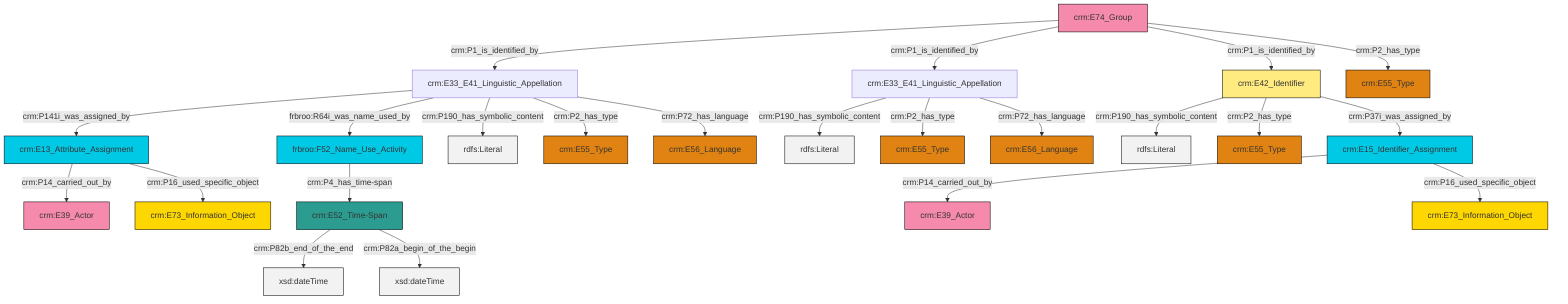graph TD
classDef Literal fill:#f2f2f2,stroke:#000000;
classDef CRM_Entity fill:#FFFFFF,stroke:#000000;
classDef Temporal_Entity fill:#00C9E6, stroke:#000000;
classDef Type fill:#E18312, stroke:#000000;
classDef Time-Span fill:#2C9C91, stroke:#000000;
classDef Appellation fill:#FFEB7F, stroke:#000000;
classDef Place fill:#008836, stroke:#000000;
classDef Persistent_Item fill:#B266B2, stroke:#000000;
classDef Conceptual_Object fill:#FFD700, stroke:#000000;
classDef Physical_Thing fill:#D2B48C, stroke:#000000;
classDef Actor fill:#f58aad, stroke:#000000;
classDef PC_Classes fill:#4ce600, stroke:#000000;
classDef Multi fill:#cccccc,stroke:#000000;

4["crm:E33_E41_Linguistic_Appellation"]:::Default -->|crm:P141i_was_assigned_by| 5["crm:E13_Attribute_Assignment"]:::Temporal_Entity
6["crm:E33_E41_Linguistic_Appellation"]:::Default -->|crm:P190_has_symbolic_content| 7[rdfs:Literal]:::Literal
6["crm:E33_E41_Linguistic_Appellation"]:::Default -->|crm:P2_has_type| 10["crm:E55_Type"]:::Type
16["crm:E42_Identifier"]:::Appellation -->|crm:P190_has_symbolic_content| 17[rdfs:Literal]:::Literal
22["crm:E74_Group"]:::Actor -->|crm:P1_is_identified_by| 4["crm:E33_E41_Linguistic_Appellation"]:::Default
5["crm:E13_Attribute_Assignment"]:::Temporal_Entity -->|crm:P14_carried_out_by| 12["crm:E39_Actor"]:::Actor
16["crm:E42_Identifier"]:::Appellation -->|crm:P2_has_type| 28["crm:E55_Type"]:::Type
8["crm:E52_Time-Span"]:::Time-Span -->|crm:P82b_end_of_the_end| 29[xsd:dateTime]:::Literal
20["crm:E15_Identifier_Assignment"]:::Temporal_Entity -->|crm:P14_carried_out_by| 23["crm:E39_Actor"]:::Actor
4["crm:E33_E41_Linguistic_Appellation"]:::Default -->|frbroo:R64i_was_name_used_by| 32["frbroo:F52_Name_Use_Activity"]:::Temporal_Entity
4["crm:E33_E41_Linguistic_Appellation"]:::Default -->|crm:P190_has_symbolic_content| 33[rdfs:Literal]:::Literal
6["crm:E33_E41_Linguistic_Appellation"]:::Default -->|crm:P72_has_language| 30["crm:E56_Language"]:::Type
22["crm:E74_Group"]:::Actor -->|crm:P1_is_identified_by| 6["crm:E33_E41_Linguistic_Appellation"]:::Default
22["crm:E74_Group"]:::Actor -->|crm:P1_is_identified_by| 16["crm:E42_Identifier"]:::Appellation
5["crm:E13_Attribute_Assignment"]:::Temporal_Entity -->|crm:P16_used_specific_object| 36["crm:E73_Information_Object"]:::Conceptual_Object
20["crm:E15_Identifier_Assignment"]:::Temporal_Entity -->|crm:P16_used_specific_object| 25["crm:E73_Information_Object"]:::Conceptual_Object
4["crm:E33_E41_Linguistic_Appellation"]:::Default -->|crm:P2_has_type| 2["crm:E55_Type"]:::Type
16["crm:E42_Identifier"]:::Appellation -->|crm:P37i_was_assigned_by| 20["crm:E15_Identifier_Assignment"]:::Temporal_Entity
32["frbroo:F52_Name_Use_Activity"]:::Temporal_Entity -->|crm:P4_has_time-span| 8["crm:E52_Time-Span"]:::Time-Span
22["crm:E74_Group"]:::Actor -->|crm:P2_has_type| 0["crm:E55_Type"]:::Type
4["crm:E33_E41_Linguistic_Appellation"]:::Default -->|crm:P72_has_language| 14["crm:E56_Language"]:::Type
8["crm:E52_Time-Span"]:::Time-Span -->|crm:P82a_begin_of_the_begin| 41[xsd:dateTime]:::Literal